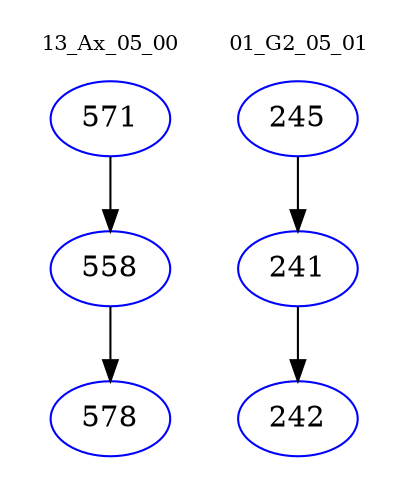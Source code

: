 digraph{
subgraph cluster_0 {
color = white
label = "13_Ax_05_00";
fontsize=10;
T0_571 [label="571", color="blue"]
T0_571 -> T0_558 [color="black"]
T0_558 [label="558", color="blue"]
T0_558 -> T0_578 [color="black"]
T0_578 [label="578", color="blue"]
}
subgraph cluster_1 {
color = white
label = "01_G2_05_01";
fontsize=10;
T1_245 [label="245", color="blue"]
T1_245 -> T1_241 [color="black"]
T1_241 [label="241", color="blue"]
T1_241 -> T1_242 [color="black"]
T1_242 [label="242", color="blue"]
}
}
